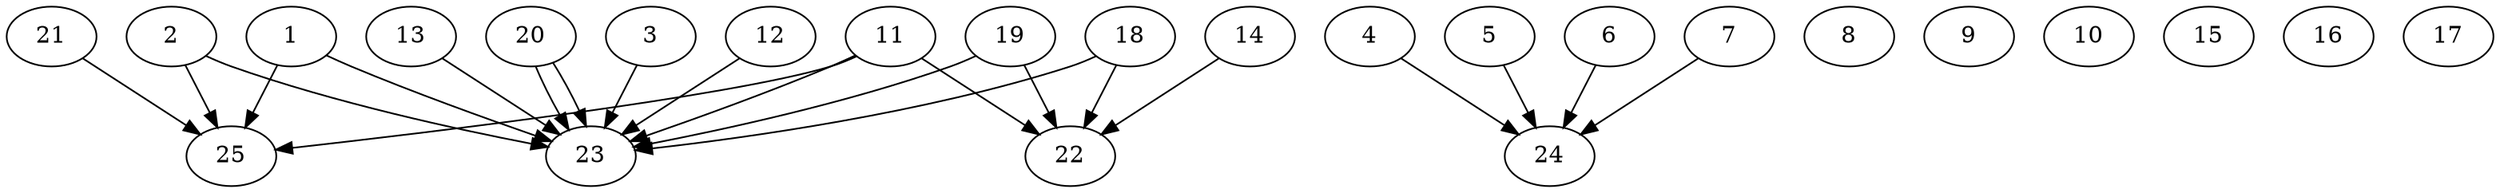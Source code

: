 // DAG automatically generated by daggen at Thu Oct  3 14:00:39 2019
// ./daggen --dot -n 25 --ccr 0.4 --fat 0.9 --regular 0.5 --density 0.6 --mindata 5242880 --maxdata 52428800 
digraph G {
  1 [size="83530240", alpha="0.12", expect_size="33412096"] 
  1 -> 23 [size ="33412096"]
  1 -> 25 [size ="33412096"]
  2 [size="112366080", alpha="0.14", expect_size="44946432"] 
  2 -> 23 [size ="44946432"]
  2 -> 25 [size ="44946432"]
  3 [size="108618240", alpha="0.19", expect_size="43447296"] 
  3 -> 23 [size ="43447296"]
  4 [size="78018560", alpha="0.04", expect_size="31207424"] 
  4 -> 24 [size ="31207424"]
  5 [size="116295680", alpha="0.15", expect_size="46518272"] 
  5 -> 24 [size ="46518272"]
  6 [size="70279680", alpha="0.16", expect_size="28111872"] 
  6 -> 24 [size ="28111872"]
  7 [size="37171200", alpha="0.08", expect_size="14868480"] 
  7 -> 24 [size ="14868480"]
  8 [size="22067200", alpha="0.17", expect_size="8826880"] 
  9 [size="50767360", alpha="0.09", expect_size="20306944"] 
  10 [size="110085120", alpha="0.03", expect_size="44034048"] 
  11 [size="19824640", alpha="0.14", expect_size="7929856"] 
  11 -> 22 [size ="7929856"]
  11 -> 23 [size ="7929856"]
  11 -> 25 [size ="7929856"]
  12 [size="87720960", alpha="0.12", expect_size="35088384"] 
  12 -> 23 [size ="35088384"]
  13 [size="53544960", alpha="0.02", expect_size="21417984"] 
  13 -> 23 [size ="21417984"]
  14 [size="50467840", alpha="0.00", expect_size="20187136"] 
  14 -> 22 [size ="20187136"]
  15 [size="73443840", alpha="0.16", expect_size="29377536"] 
  16 [size="45120000", alpha="0.15", expect_size="18048000"] 
  17 [size="22766080", alpha="0.16", expect_size="9106432"] 
  18 [size="70558720", alpha="0.19", expect_size="28223488"] 
  18 -> 22 [size ="28223488"]
  18 -> 23 [size ="28223488"]
  19 [size="52239360", alpha="0.16", expect_size="20895744"] 
  19 -> 22 [size ="20895744"]
  19 -> 23 [size ="20895744"]
  20 [size="106106880", alpha="0.07", expect_size="42442752"] 
  20 -> 23 [size ="42442752"]
  20 -> 23 [size ="42442752"]
  21 [size="123535360", alpha="0.10", expect_size="49414144"] 
  21 -> 25 [size ="49414144"]
  22 [size="85693440", alpha="0.10", expect_size="34277376"] 
  23 [size="39193600", alpha="0.06", expect_size="15677440"] 
  24 [size="50992640", alpha="0.13", expect_size="20397056"] 
  25 [size="53084160", alpha="0.18", expect_size="21233664"] 
}
